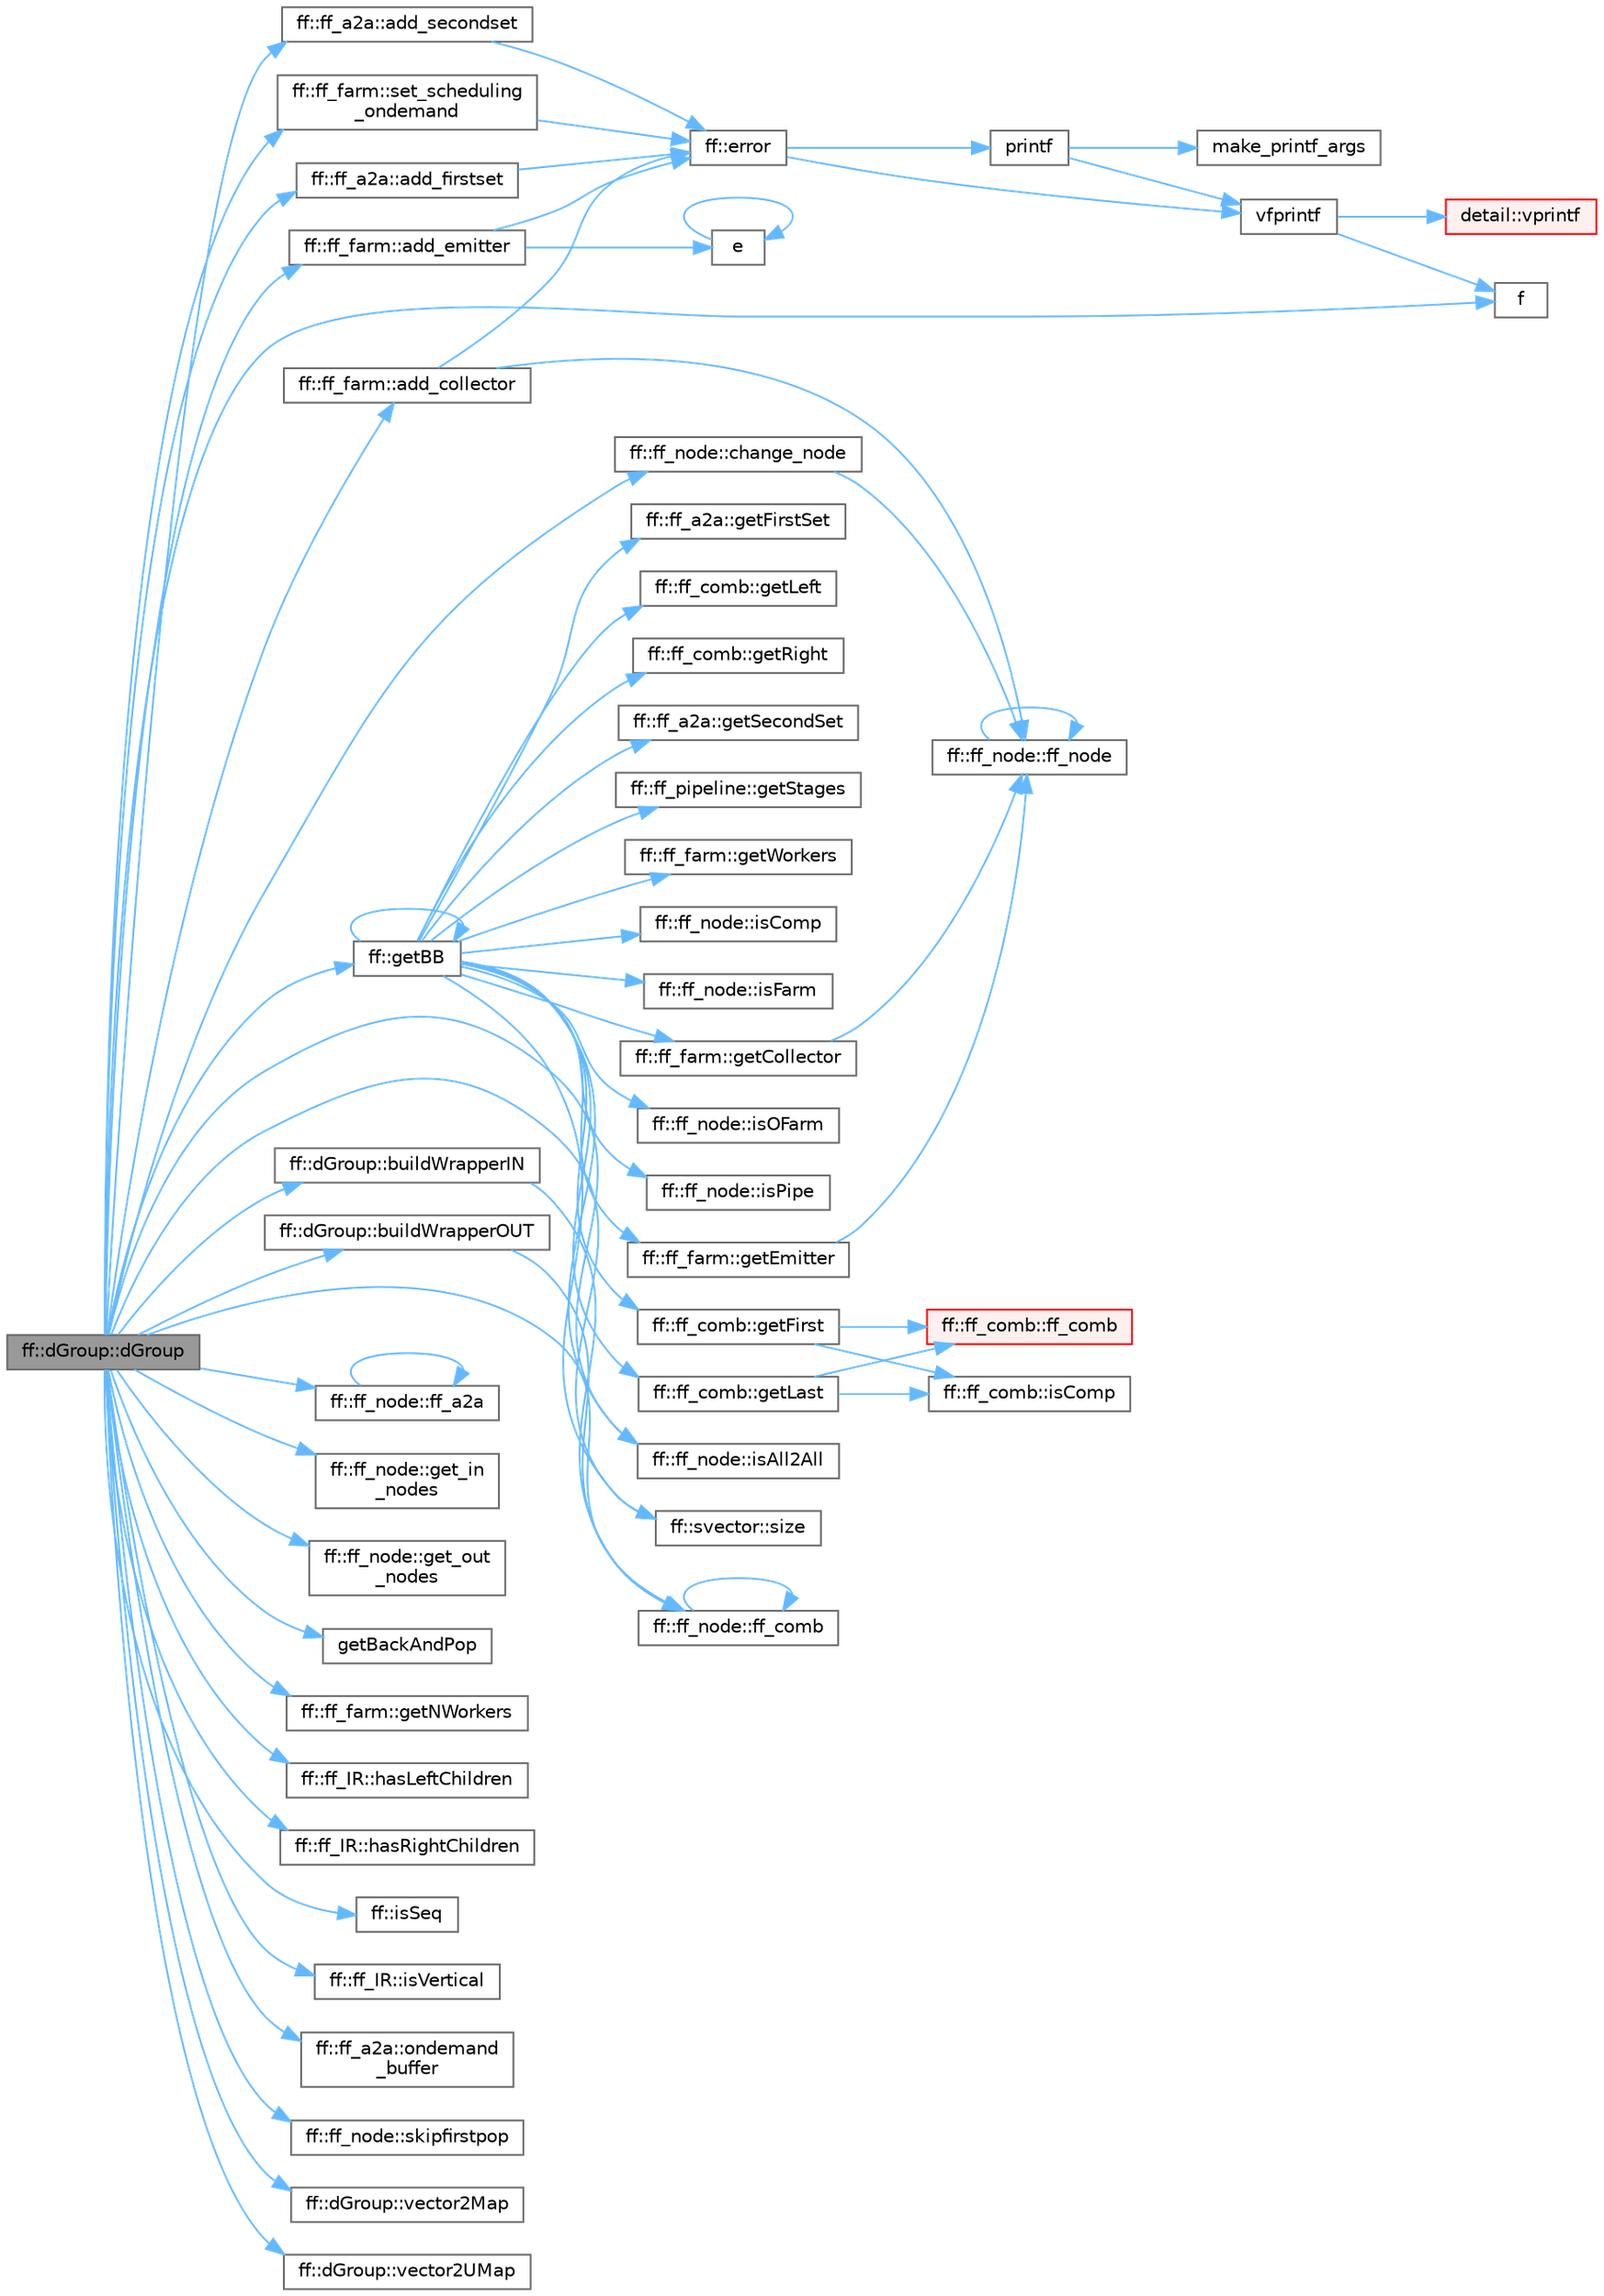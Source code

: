 digraph "ff::dGroup::dGroup"
{
 // LATEX_PDF_SIZE
  bgcolor="transparent";
  edge [fontname=Helvetica,fontsize=10,labelfontname=Helvetica,labelfontsize=10];
  node [fontname=Helvetica,fontsize=10,shape=box,height=0.2,width=0.4];
  rankdir="LR";
  Node1 [id="Node000001",label="ff::dGroup::dGroup",height=0.2,width=0.4,color="gray40", fillcolor="grey60", style="filled", fontcolor="black",tooltip=" "];
  Node1 -> Node2 [id="edge1_Node000001_Node000002",color="steelblue1",style="solid",tooltip=" "];
  Node2 [id="Node000002",label="ff::ff_farm::add_collector",height=0.2,width=0.4,color="grey40", fillcolor="white", style="filled",URL="$classff_1_1ff__farm.html#ad8117ca2bc937e6be844af50ca6d2b87",tooltip="Adds the collector"];
  Node2 -> Node3 [id="edge2_Node000002_Node000003",color="steelblue1",style="solid",tooltip=" "];
  Node3 [id="Node000003",label="ff::error",height=0.2,width=0.4,color="grey40", fillcolor="white", style="filled",URL="$namespaceff.html#a27d926d29b55e019eba5b70672301d82",tooltip=" "];
  Node3 -> Node4 [id="edge3_Node000003_Node000004",color="steelblue1",style="solid",tooltip=" "];
  Node4 [id="Node000004",label="printf",height=0.2,width=0.4,color="grey40", fillcolor="white", style="filled",URL="$printf_8h.html#aee3ed3a831f25f07e7be3919fff2203a",tooltip=" "];
  Node4 -> Node5 [id="edge4_Node000004_Node000005",color="steelblue1",style="solid",tooltip=" "];
  Node5 [id="Node000005",label="make_printf_args",height=0.2,width=0.4,color="grey40", fillcolor="white", style="filled",URL="$printf_8h.html#a27dcc0efcda04388971dbea3c875f122",tooltip=" "];
  Node4 -> Node6 [id="edge5_Node000004_Node000006",color="steelblue1",style="solid",tooltip=" "];
  Node6 [id="Node000006",label="vfprintf",height=0.2,width=0.4,color="grey40", fillcolor="white", style="filled",URL="$printf_8h.html#abb30aad964fc771fb52cf3ad88649df2",tooltip=" "];
  Node6 -> Node7 [id="edge6_Node000006_Node000007",color="steelblue1",style="solid",tooltip=" "];
  Node7 [id="Node000007",label="f",height=0.2,width=0.4,color="grey40", fillcolor="white", style="filled",URL="$cxx11__tensor__map_8cpp.html#a7f507fea02198f6cb81c86640c7b1a4e",tooltip=" "];
  Node6 -> Node8 [id="edge7_Node000006_Node000008",color="steelblue1",style="solid",tooltip=" "];
  Node8 [id="Node000008",label="detail::vprintf",height=0.2,width=0.4,color="red", fillcolor="#FFF0F0", style="filled",URL="$namespacedetail.html#a1c8c2218e4c822aa8f743fb9c573717f",tooltip=" "];
  Node3 -> Node6 [id="edge8_Node000003_Node000006",color="steelblue1",style="solid",tooltip=" "];
  Node2 -> Node35 [id="edge9_Node000002_Node000035",color="steelblue1",style="solid",tooltip=" "];
  Node35 [id="Node000035",label="ff::ff_node::ff_node",height=0.2,width=0.4,color="grey40", fillcolor="white", style="filled",URL="$classff_1_1ff__node.html#a53ab8b2244539766bdea3eb65cb04f9b",tooltip=" "];
  Node35 -> Node35 [id="edge10_Node000035_Node000035",color="steelblue1",style="solid",tooltip=" "];
  Node1 -> Node36 [id="edge11_Node000001_Node000036",color="steelblue1",style="solid",tooltip=" "];
  Node36 [id="Node000036",label="ff::ff_farm::add_emitter",height=0.2,width=0.4,color="grey40", fillcolor="white", style="filled",URL="$classff_1_1ff__farm.html#a6ac3d4cd02f14fcc1e0f0474eea1fa44",tooltip="Adds the emitter"];
  Node36 -> Node37 [id="edge12_Node000036_Node000037",color="steelblue1",style="solid",tooltip=" "];
  Node37 [id="Node000037",label="e",height=0.2,width=0.4,color="grey40", fillcolor="white", style="filled",URL="$_cwise__array__power__array_8cpp.html#a9cb86ff854760bf91a154f2724a9101d",tooltip=" "];
  Node37 -> Node37 [id="edge13_Node000037_Node000037",color="steelblue1",style="solid",tooltip=" "];
  Node36 -> Node3 [id="edge14_Node000036_Node000003",color="steelblue1",style="solid",tooltip=" "];
  Node1 -> Node38 [id="edge15_Node000001_Node000038",color="steelblue1",style="solid",tooltip=" "];
  Node38 [id="Node000038",label="ff::ff_a2a::add_firstset",height=0.2,width=0.4,color="grey40", fillcolor="white", style="filled",URL="$classff_1_1ff__a2a.html#aad8fb5f7aafd141da9b6fedfb5a24437",tooltip=" "];
  Node38 -> Node3 [id="edge16_Node000038_Node000003",color="steelblue1",style="solid",tooltip=" "];
  Node1 -> Node39 [id="edge17_Node000001_Node000039",color="steelblue1",style="solid",tooltip=" "];
  Node39 [id="Node000039",label="ff::ff_a2a::add_secondset",height=0.2,width=0.4,color="grey40", fillcolor="white", style="filled",URL="$classff_1_1ff__a2a.html#a32fb5256015bab02ecd879cda0b371e5",tooltip=" "];
  Node39 -> Node3 [id="edge18_Node000039_Node000003",color="steelblue1",style="solid",tooltip=" "];
  Node1 -> Node40 [id="edge19_Node000001_Node000040",color="steelblue1",style="solid",tooltip=" "];
  Node40 [id="Node000040",label="ff::dGroup::buildWrapperIN",height=0.2,width=0.4,color="grey40", fillcolor="white", style="filled",URL="$classff_1_1d_group.html#af4de306ffb919f4664f1eb9067526857",tooltip=" "];
  Node40 -> Node41 [id="edge20_Node000040_Node000041",color="steelblue1",style="solid",tooltip=" "];
  Node41 [id="Node000041",label="ff::ff_node::ff_comb",height=0.2,width=0.4,color="grey40", fillcolor="white", style="filled",URL="$classff_1_1ff__node.html#abe64ffac2201bfaef32ab7a7c16ab511",tooltip=" "];
  Node41 -> Node41 [id="edge21_Node000041_Node000041",color="steelblue1",style="solid",tooltip=" "];
  Node1 -> Node42 [id="edge22_Node000001_Node000042",color="steelblue1",style="solid",tooltip=" "];
  Node42 [id="Node000042",label="ff::dGroup::buildWrapperOUT",height=0.2,width=0.4,color="grey40", fillcolor="white", style="filled",URL="$classff_1_1d_group.html#a5ed6105b15667186ef1c0a5d52369b46",tooltip=" "];
  Node42 -> Node41 [id="edge23_Node000042_Node000041",color="steelblue1",style="solid",tooltip=" "];
  Node1 -> Node43 [id="edge24_Node000001_Node000043",color="steelblue1",style="solid",tooltip=" "];
  Node43 [id="Node000043",label="ff::ff_node::change_node",height=0.2,width=0.4,color="grey40", fillcolor="white", style="filled",URL="$classff_1_1ff__node.html#ad70aa2e45015115075277d96b32e31d4",tooltip=" "];
  Node43 -> Node35 [id="edge25_Node000043_Node000035",color="steelblue1",style="solid",tooltip=" "];
  Node1 -> Node7 [id="edge26_Node000001_Node000007",color="steelblue1",style="solid",tooltip=" "];
  Node1 -> Node44 [id="edge27_Node000001_Node000044",color="steelblue1",style="solid",tooltip=" "];
  Node44 [id="Node000044",label="ff::ff_node::ff_a2a",height=0.2,width=0.4,color="grey40", fillcolor="white", style="filled",URL="$classff_1_1ff__node.html#a7542a58b0efa58291c12d2926c2a78d4",tooltip=" "];
  Node44 -> Node44 [id="edge28_Node000044_Node000044",color="steelblue1",style="solid",tooltip=" "];
  Node1 -> Node41 [id="edge29_Node000001_Node000041",color="steelblue1",style="solid",tooltip=" "];
  Node1 -> Node45 [id="edge30_Node000001_Node000045",color="steelblue1",style="solid",tooltip=" "];
  Node45 [id="Node000045",label="ff::ff_node::get_in\l_nodes",height=0.2,width=0.4,color="grey40", fillcolor="white", style="filled",URL="$classff_1_1ff__node.html#a13a611e0875cf7501e1c5cd5ca84411c",tooltip=" "];
  Node1 -> Node46 [id="edge31_Node000001_Node000046",color="steelblue1",style="solid",tooltip=" "];
  Node46 [id="Node000046",label="ff::ff_node::get_out\l_nodes",height=0.2,width=0.4,color="grey40", fillcolor="white", style="filled",URL="$classff_1_1ff__node.html#ab05d103aca4217e980d99b05778573aa",tooltip=" "];
  Node1 -> Node47 [id="edge32_Node000001_Node000047",color="steelblue1",style="solid",tooltip=" "];
  Node47 [id="Node000047",label="getBackAndPop",height=0.2,width=0.4,color="grey40", fillcolor="white", style="filled",URL="$ff__dgroup_8hpp.html#a576e26a7335f22effcc94a1fb3a0652c",tooltip=" "];
  Node1 -> Node48 [id="edge33_Node000001_Node000048",color="steelblue1",style="solid",tooltip=" "];
  Node48 [id="Node000048",label="ff::getBB",height=0.2,width=0.4,color="grey40", fillcolor="white", style="filled",URL="$namespaceff.html#ae5eeb57e86366ea8a165624cdf0ea34c",tooltip=" "];
  Node48 -> Node48 [id="edge34_Node000048_Node000048",color="steelblue1",style="solid",tooltip=" "];
  Node48 -> Node49 [id="edge35_Node000048_Node000049",color="steelblue1",style="solid",tooltip=" "];
  Node49 [id="Node000049",label="ff::ff_farm::getCollector",height=0.2,width=0.4,color="grey40", fillcolor="white", style="filled",URL="$classff_1_1ff__farm.html#af88d021b0d4df352b5f025f531f07da8",tooltip="Gets Collector"];
  Node49 -> Node35 [id="edge36_Node000049_Node000035",color="steelblue1",style="solid",tooltip=" "];
  Node48 -> Node50 [id="edge37_Node000048_Node000050",color="steelblue1",style="solid",tooltip=" "];
  Node50 [id="Node000050",label="ff::ff_farm::getEmitter",height=0.2,width=0.4,color="grey40", fillcolor="white", style="filled",URL="$classff_1_1ff__farm.html#ad05568d154a61549f346beb386bde880",tooltip="Gets Emitter"];
  Node50 -> Node35 [id="edge38_Node000050_Node000035",color="steelblue1",style="solid",tooltip=" "];
  Node48 -> Node51 [id="edge39_Node000048_Node000051",color="steelblue1",style="solid",tooltip=" "];
  Node51 [id="Node000051",label="ff::ff_comb::getFirst",height=0.2,width=0.4,color="grey40", fillcolor="white", style="filled",URL="$classff_1_1ff__comb.html#a04666b053cf96144dfc3f46f5cbd2185",tooltip=" "];
  Node51 -> Node52 [id="edge40_Node000051_Node000052",color="steelblue1",style="solid",tooltip=" "];
  Node52 [id="Node000052",label="ff::ff_comb::ff_comb",height=0.2,width=0.4,color="red", fillcolor="#FFF0F0", style="filled",URL="$classff_1_1ff__comb.html#a8618096f39cad089afd9e01a604a4c8c",tooltip=" "];
  Node51 -> Node57 [id="edge41_Node000051_Node000057",color="steelblue1",style="solid",tooltip=" "];
  Node57 [id="Node000057",label="ff::ff_comb::isComp",height=0.2,width=0.4,color="grey40", fillcolor="white", style="filled",URL="$classff_1_1ff__comb.html#a037c6481498f6a59e6d4d710cb8ed7a0",tooltip=" "];
  Node48 -> Node58 [id="edge42_Node000048_Node000058",color="steelblue1",style="solid",tooltip=" "];
  Node58 [id="Node000058",label="ff::ff_a2a::getFirstSet",height=0.2,width=0.4,color="grey40", fillcolor="white", style="filled",URL="$classff_1_1ff__a2a.html#aab5b0ed53d04a6ae56fcc801f7f7ce7c",tooltip=" "];
  Node48 -> Node59 [id="edge43_Node000048_Node000059",color="steelblue1",style="solid",tooltip=" "];
  Node59 [id="Node000059",label="ff::ff_comb::getLast",height=0.2,width=0.4,color="grey40", fillcolor="white", style="filled",URL="$classff_1_1ff__comb.html#a63121b91003429b9c6e317ad09445aa3",tooltip=" "];
  Node59 -> Node52 [id="edge44_Node000059_Node000052",color="steelblue1",style="solid",tooltip=" "];
  Node59 -> Node57 [id="edge45_Node000059_Node000057",color="steelblue1",style="solid",tooltip=" "];
  Node48 -> Node60 [id="edge46_Node000048_Node000060",color="steelblue1",style="solid",tooltip=" "];
  Node60 [id="Node000060",label="ff::ff_comb::getLeft",height=0.2,width=0.4,color="grey40", fillcolor="white", style="filled",URL="$classff_1_1ff__comb.html#a9dcdf780501ced407f77f16f8c117690",tooltip=" "];
  Node48 -> Node61 [id="edge47_Node000048_Node000061",color="steelblue1",style="solid",tooltip=" "];
  Node61 [id="Node000061",label="ff::ff_comb::getRight",height=0.2,width=0.4,color="grey40", fillcolor="white", style="filled",URL="$classff_1_1ff__comb.html#a8420d16be0c1de334f9e9326a98648be",tooltip=" "];
  Node48 -> Node62 [id="edge48_Node000048_Node000062",color="steelblue1",style="solid",tooltip=" "];
  Node62 [id="Node000062",label="ff::ff_a2a::getSecondSet",height=0.2,width=0.4,color="grey40", fillcolor="white", style="filled",URL="$classff_1_1ff__a2a.html#a15e634b23e08ae53f1d5296cae30fb9d",tooltip=" "];
  Node48 -> Node63 [id="edge49_Node000048_Node000063",color="steelblue1",style="solid",tooltip=" "];
  Node63 [id="Node000063",label="ff::ff_pipeline::getStages",height=0.2,width=0.4,color="grey40", fillcolor="white", style="filled",URL="$classff_1_1ff__pipeline.html#a98c5c28af305a11748597e34e65f150e",tooltip=" "];
  Node48 -> Node64 [id="edge50_Node000048_Node000064",color="steelblue1",style="solid",tooltip=" "];
  Node64 [id="Node000064",label="ff::ff_farm::getWorkers",height=0.2,width=0.4,color="grey40", fillcolor="white", style="filled",URL="$classff_1_1ff__farm.html#a67596a94ae016f648b2793a90b96a5de",tooltip=" "];
  Node48 -> Node65 [id="edge51_Node000048_Node000065",color="steelblue1",style="solid",tooltip=" "];
  Node65 [id="Node000065",label="ff::ff_node::isAll2All",height=0.2,width=0.4,color="grey40", fillcolor="white", style="filled",URL="$classff_1_1ff__node.html#ac8e132cbcab68af6a4ca13bbcccd62f3",tooltip=" "];
  Node48 -> Node66 [id="edge52_Node000048_Node000066",color="steelblue1",style="solid",tooltip=" "];
  Node66 [id="Node000066",label="ff::ff_node::isComp",height=0.2,width=0.4,color="grey40", fillcolor="white", style="filled",URL="$classff_1_1ff__node.html#a96dcc6dd5c2dd5d783959aa45c44b087",tooltip=" "];
  Node48 -> Node67 [id="edge53_Node000048_Node000067",color="steelblue1",style="solid",tooltip=" "];
  Node67 [id="Node000067",label="ff::ff_node::isFarm",height=0.2,width=0.4,color="grey40", fillcolor="white", style="filled",URL="$classff_1_1ff__node.html#a2af2bb6ee5bffb4bb5074b4c46ededed",tooltip=" "];
  Node48 -> Node68 [id="edge54_Node000048_Node000068",color="steelblue1",style="solid",tooltip=" "];
  Node68 [id="Node000068",label="ff::ff_node::isOFarm",height=0.2,width=0.4,color="grey40", fillcolor="white", style="filled",URL="$classff_1_1ff__node.html#a0e0ec9da95b11c7d9a5ce874870cf9df",tooltip=" "];
  Node48 -> Node69 [id="edge55_Node000048_Node000069",color="steelblue1",style="solid",tooltip=" "];
  Node69 [id="Node000069",label="ff::ff_node::isPipe",height=0.2,width=0.4,color="grey40", fillcolor="white", style="filled",URL="$classff_1_1ff__node.html#af6f2c022154421e2908065194b3cc75e",tooltip=" "];
  Node48 -> Node70 [id="edge56_Node000048_Node000070",color="steelblue1",style="solid",tooltip=" "];
  Node70 [id="Node000070",label="ff::svector::size",height=0.2,width=0.4,color="grey40", fillcolor="white", style="filled",URL="$classff_1_1svector.html#a29125256281f793b0808ecfae6ea68ec",tooltip=" "];
  Node1 -> Node71 [id="edge57_Node000001_Node000071",color="steelblue1",style="solid",tooltip=" "];
  Node71 [id="Node000071",label="ff::ff_farm::getNWorkers",height=0.2,width=0.4,color="grey40", fillcolor="white", style="filled",URL="$classff_1_1ff__farm.html#ae6192a38eca0601a767f4c01c93b79d2",tooltip=" "];
  Node1 -> Node72 [id="edge58_Node000001_Node000072",color="steelblue1",style="solid",tooltip=" "];
  Node72 [id="Node000072",label="ff::ff_IR::hasLeftChildren",height=0.2,width=0.4,color="grey40", fillcolor="white", style="filled",URL="$classff_1_1ff___i_r.html#a925fa346a6125c908705f72b461198da",tooltip=" "];
  Node1 -> Node73 [id="edge59_Node000001_Node000073",color="steelblue1",style="solid",tooltip=" "];
  Node73 [id="Node000073",label="ff::ff_IR::hasRightChildren",height=0.2,width=0.4,color="grey40", fillcolor="white", style="filled",URL="$classff_1_1ff___i_r.html#aa429d14204d6da2f111e934f985427c1",tooltip=" "];
  Node1 -> Node65 [id="edge60_Node000001_Node000065",color="steelblue1",style="solid",tooltip=" "];
  Node1 -> Node74 [id="edge61_Node000001_Node000074",color="steelblue1",style="solid",tooltip=" "];
  Node74 [id="Node000074",label="ff::isSeq",height=0.2,width=0.4,color="grey40", fillcolor="white", style="filled",URL="$namespaceff.html#a127a8ea7f986448c12db33938a1d9d54",tooltip=" "];
  Node1 -> Node75 [id="edge62_Node000001_Node000075",color="steelblue1",style="solid",tooltip=" "];
  Node75 [id="Node000075",label="ff::ff_IR::isVertical",height=0.2,width=0.4,color="grey40", fillcolor="white", style="filled",URL="$classff_1_1ff___i_r.html#a810d0e1a2c92625af369515c7ba64548",tooltip=" "];
  Node1 -> Node76 [id="edge63_Node000001_Node000076",color="steelblue1",style="solid",tooltip=" "];
  Node76 [id="Node000076",label="ff::ff_a2a::ondemand\l_buffer",height=0.2,width=0.4,color="grey40", fillcolor="white", style="filled",URL="$classff_1_1ff__a2a.html#a0e4f8c9472db17a1dd0c746cb4d342a9",tooltip=" "];
  Node1 -> Node77 [id="edge64_Node000001_Node000077",color="steelblue1",style="solid",tooltip=" "];
  Node77 [id="Node000077",label="ff::ff_farm::set_scheduling\l_ondemand",height=0.2,width=0.4,color="grey40", fillcolor="white", style="filled",URL="$classff_1_1ff__farm.html#a259e203b6eaf044985781f0a8668b9ae",tooltip="Set scheduling with on demand polity"];
  Node77 -> Node3 [id="edge65_Node000077_Node000003",color="steelblue1",style="solid",tooltip=" "];
  Node1 -> Node70 [id="edge66_Node000001_Node000070",color="steelblue1",style="solid",tooltip=" "];
  Node1 -> Node78 [id="edge67_Node000001_Node000078",color="steelblue1",style="solid",tooltip=" "];
  Node78 [id="Node000078",label="ff::ff_node::skipfirstpop",height=0.2,width=0.4,color="grey40", fillcolor="white", style="filled",URL="$classff_1_1ff__node.html#a949d963e759f57c978bd0d85f89ed1b3",tooltip="Set the ff_node to start with no input task"];
  Node1 -> Node79 [id="edge68_Node000001_Node000079",color="steelblue1",style="solid",tooltip=" "];
  Node79 [id="Node000079",label="ff::dGroup::vector2Map",height=0.2,width=0.4,color="grey40", fillcolor="white", style="filled",URL="$classff_1_1d_group.html#a42a17d062232867c4c6c6a6df8c28792",tooltip=" "];
  Node1 -> Node80 [id="edge69_Node000001_Node000080",color="steelblue1",style="solid",tooltip=" "];
  Node80 [id="Node000080",label="ff::dGroup::vector2UMap",height=0.2,width=0.4,color="grey40", fillcolor="white", style="filled",URL="$classff_1_1d_group.html#a609834381c2b35c36a4ff4ac19eb028f",tooltip=" "];
}
